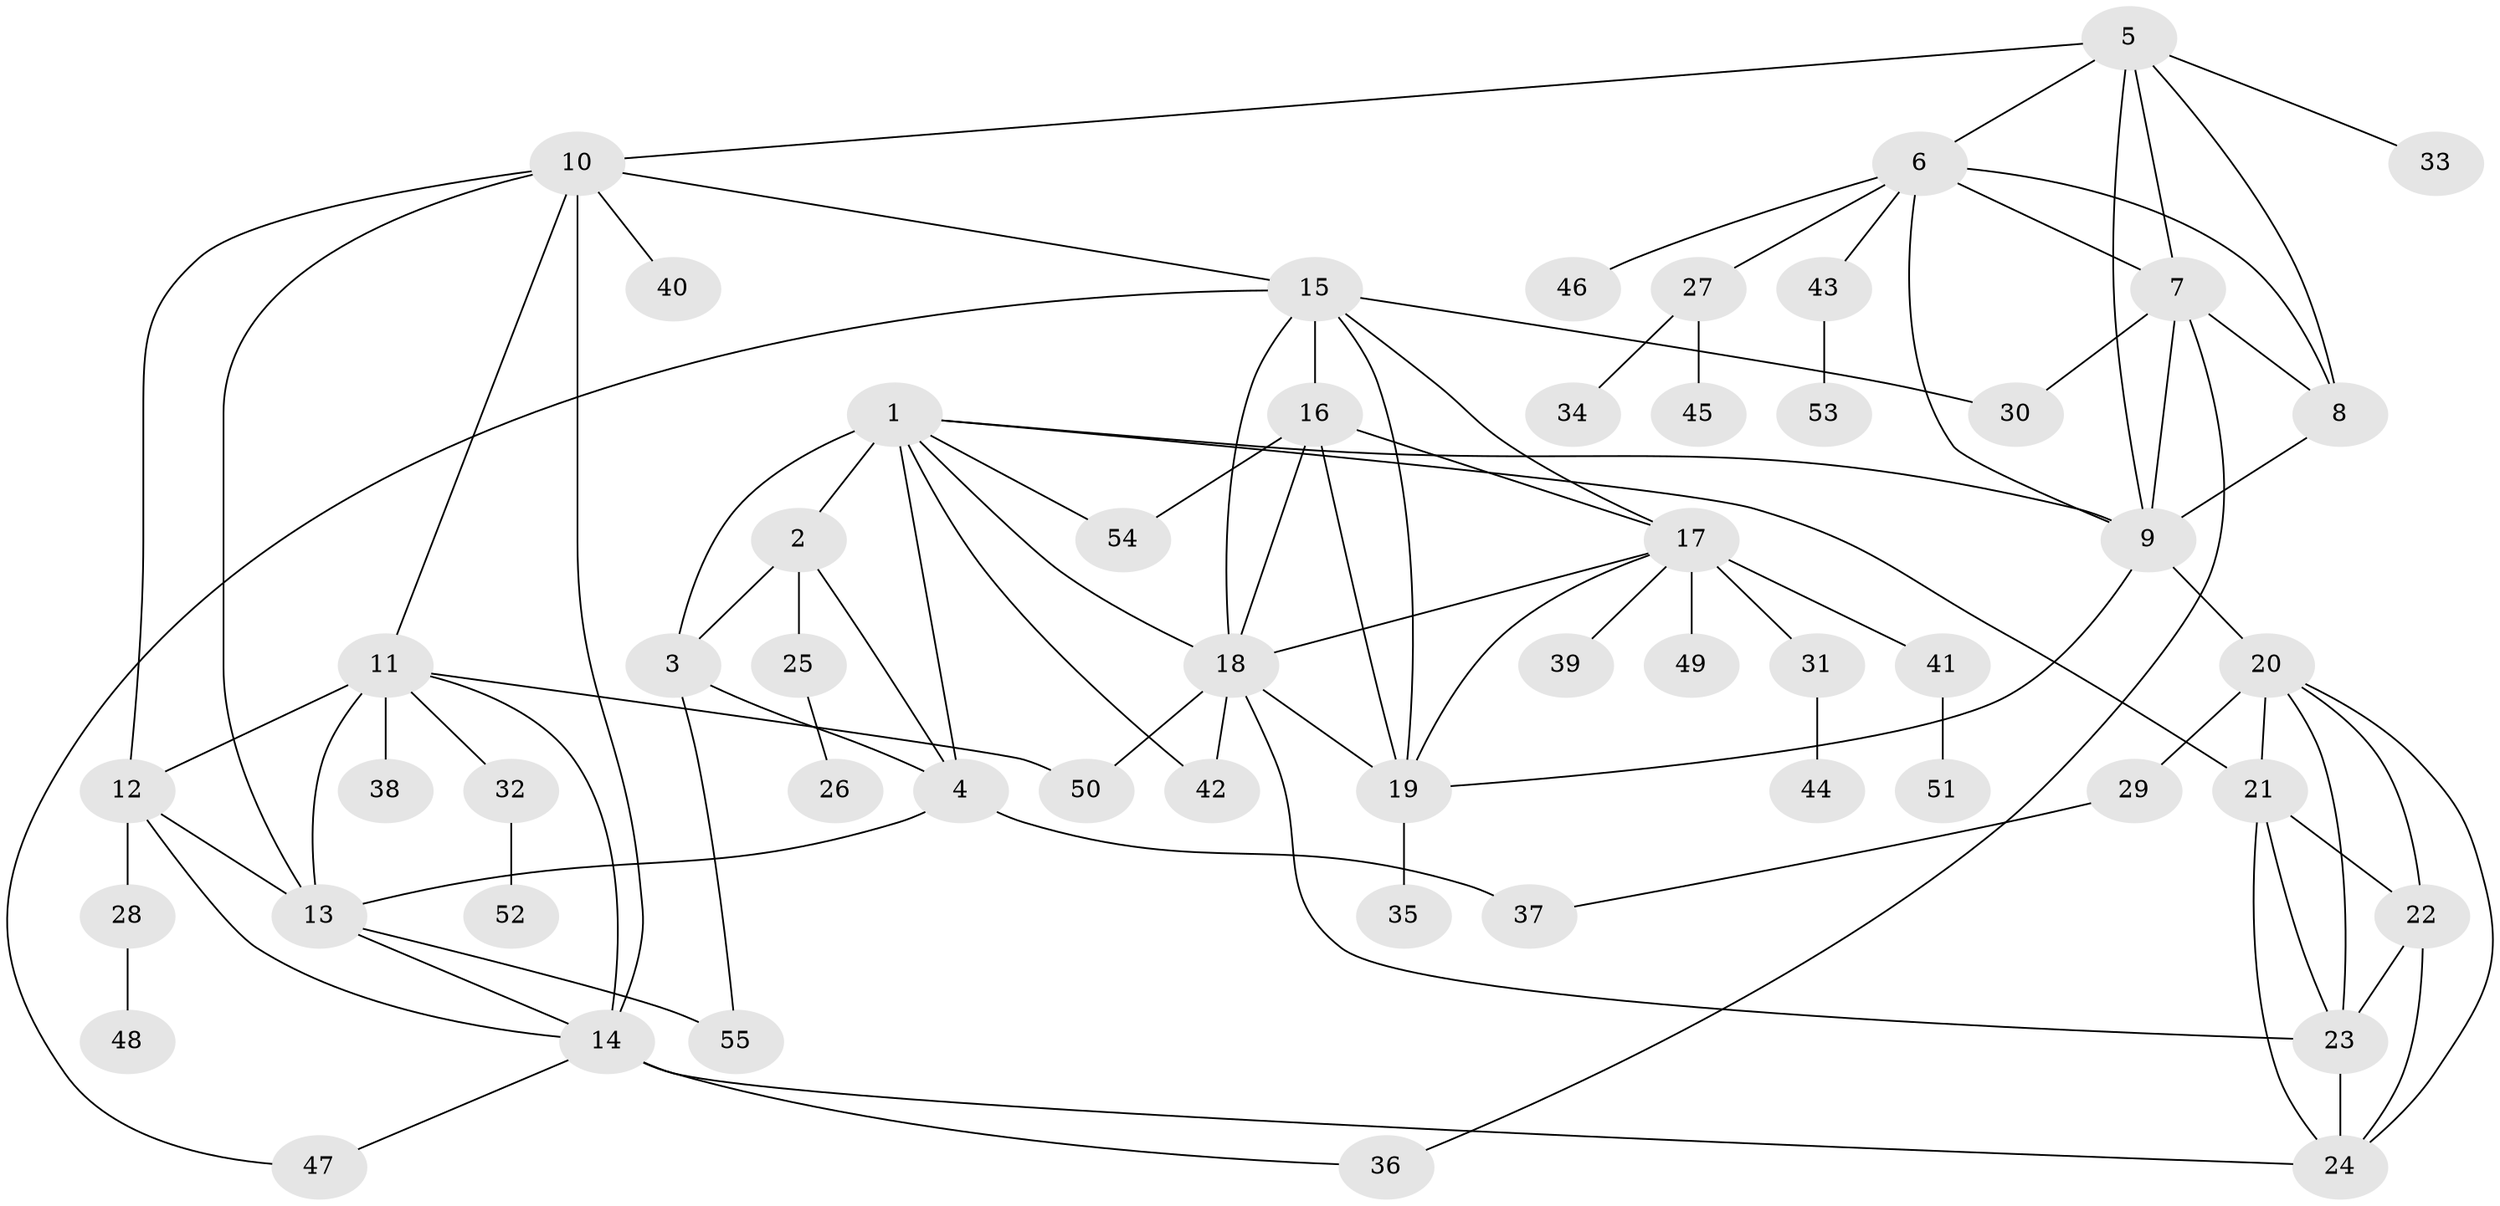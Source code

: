 // original degree distribution, {7: 0.037383177570093455, 9: 0.04672897196261682, 6: 0.04672897196261682, 8: 0.06542056074766354, 5: 0.028037383177570093, 12: 0.009345794392523364, 2: 0.1588785046728972, 4: 0.009345794392523364, 3: 0.056074766355140186, 1: 0.5420560747663551}
// Generated by graph-tools (version 1.1) at 2025/37/03/09/25 02:37:39]
// undirected, 55 vertices, 95 edges
graph export_dot {
graph [start="1"]
  node [color=gray90,style=filled];
  1;
  2;
  3;
  4;
  5;
  6;
  7;
  8;
  9;
  10;
  11;
  12;
  13;
  14;
  15;
  16;
  17;
  18;
  19;
  20;
  21;
  22;
  23;
  24;
  25;
  26;
  27;
  28;
  29;
  30;
  31;
  32;
  33;
  34;
  35;
  36;
  37;
  38;
  39;
  40;
  41;
  42;
  43;
  44;
  45;
  46;
  47;
  48;
  49;
  50;
  51;
  52;
  53;
  54;
  55;
  1 -- 2 [weight=2.0];
  1 -- 3 [weight=3.0];
  1 -- 4 [weight=2.0];
  1 -- 9 [weight=1.0];
  1 -- 18 [weight=1.0];
  1 -- 21 [weight=1.0];
  1 -- 42 [weight=1.0];
  1 -- 54 [weight=1.0];
  2 -- 3 [weight=1.0];
  2 -- 4 [weight=1.0];
  2 -- 25 [weight=2.0];
  3 -- 4 [weight=1.0];
  3 -- 55 [weight=1.0];
  4 -- 13 [weight=1.0];
  4 -- 37 [weight=3.0];
  5 -- 6 [weight=1.0];
  5 -- 7 [weight=1.0];
  5 -- 8 [weight=1.0];
  5 -- 9 [weight=1.0];
  5 -- 10 [weight=1.0];
  5 -- 33 [weight=1.0];
  6 -- 7 [weight=1.0];
  6 -- 8 [weight=1.0];
  6 -- 9 [weight=1.0];
  6 -- 27 [weight=1.0];
  6 -- 43 [weight=1.0];
  6 -- 46 [weight=1.0];
  7 -- 8 [weight=1.0];
  7 -- 9 [weight=2.0];
  7 -- 30 [weight=1.0];
  7 -- 36 [weight=1.0];
  8 -- 9 [weight=1.0];
  9 -- 19 [weight=1.0];
  9 -- 20 [weight=1.0];
  10 -- 11 [weight=1.0];
  10 -- 12 [weight=1.0];
  10 -- 13 [weight=1.0];
  10 -- 14 [weight=1.0];
  10 -- 15 [weight=1.0];
  10 -- 40 [weight=1.0];
  11 -- 12 [weight=1.0];
  11 -- 13 [weight=1.0];
  11 -- 14 [weight=1.0];
  11 -- 32 [weight=1.0];
  11 -- 38 [weight=1.0];
  11 -- 50 [weight=1.0];
  12 -- 13 [weight=2.0];
  12 -- 14 [weight=1.0];
  12 -- 28 [weight=1.0];
  13 -- 14 [weight=1.0];
  13 -- 55 [weight=1.0];
  14 -- 24 [weight=1.0];
  14 -- 36 [weight=1.0];
  14 -- 47 [weight=1.0];
  15 -- 16 [weight=1.0];
  15 -- 17 [weight=1.0];
  15 -- 18 [weight=1.0];
  15 -- 19 [weight=1.0];
  15 -- 30 [weight=1.0];
  15 -- 47 [weight=1.0];
  16 -- 17 [weight=1.0];
  16 -- 18 [weight=1.0];
  16 -- 19 [weight=1.0];
  16 -- 54 [weight=1.0];
  17 -- 18 [weight=1.0];
  17 -- 19 [weight=1.0];
  17 -- 31 [weight=1.0];
  17 -- 39 [weight=1.0];
  17 -- 41 [weight=1.0];
  17 -- 49 [weight=4.0];
  18 -- 19 [weight=1.0];
  18 -- 23 [weight=1.0];
  18 -- 42 [weight=1.0];
  18 -- 50 [weight=1.0];
  19 -- 35 [weight=3.0];
  20 -- 21 [weight=1.0];
  20 -- 22 [weight=1.0];
  20 -- 23 [weight=1.0];
  20 -- 24 [weight=1.0];
  20 -- 29 [weight=2.0];
  21 -- 22 [weight=1.0];
  21 -- 23 [weight=1.0];
  21 -- 24 [weight=1.0];
  22 -- 23 [weight=5.0];
  22 -- 24 [weight=1.0];
  23 -- 24 [weight=1.0];
  25 -- 26 [weight=1.0];
  27 -- 34 [weight=1.0];
  27 -- 45 [weight=1.0];
  28 -- 48 [weight=1.0];
  29 -- 37 [weight=1.0];
  31 -- 44 [weight=1.0];
  32 -- 52 [weight=1.0];
  41 -- 51 [weight=1.0];
  43 -- 53 [weight=1.0];
}
